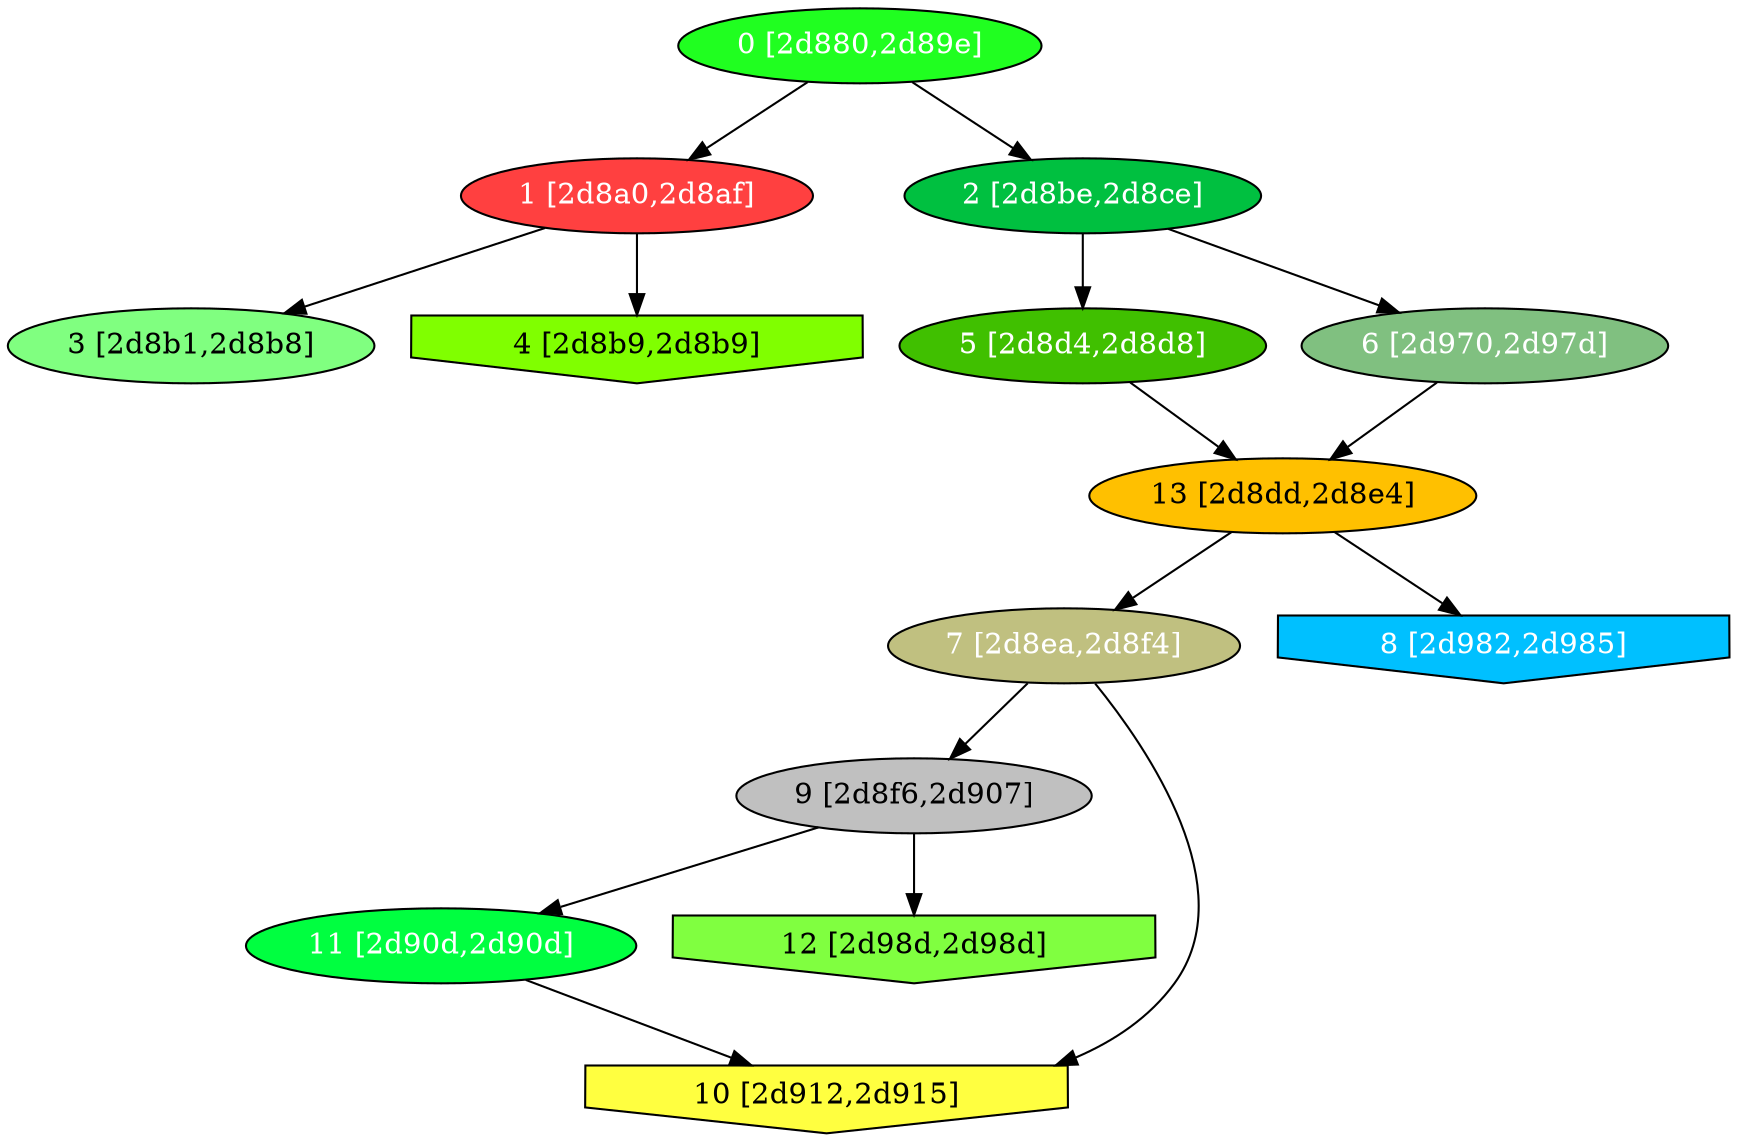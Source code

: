 diGraph libnss3{
	libnss3_0  [style=filled fillcolor="#20FF20" fontcolor="#ffffff" shape=oval label="0 [2d880,2d89e]"]
	libnss3_1  [style=filled fillcolor="#FF4040" fontcolor="#ffffff" shape=oval label="1 [2d8a0,2d8af]"]
	libnss3_2  [style=filled fillcolor="#00C040" fontcolor="#ffffff" shape=oval label="2 [2d8be,2d8ce]"]
	libnss3_3  [style=filled fillcolor="#80FF80" fontcolor="#000000" shape=oval label="3 [2d8b1,2d8b8]"]
	libnss3_4  [style=filled fillcolor="#80FF00" fontcolor="#000000" shape=invhouse label="4 [2d8b9,2d8b9]"]
	libnss3_5  [style=filled fillcolor="#40C000" fontcolor="#ffffff" shape=oval label="5 [2d8d4,2d8d8]"]
	libnss3_6  [style=filled fillcolor="#80C080" fontcolor="#ffffff" shape=oval label="6 [2d970,2d97d]"]
	libnss3_7  [style=filled fillcolor="#C0C080" fontcolor="#ffffff" shape=oval label="7 [2d8ea,2d8f4]"]
	libnss3_8  [style=filled fillcolor="#00C0FF" fontcolor="#ffffff" shape=invhouse label="8 [2d982,2d985]"]
	libnss3_9  [style=filled fillcolor="#C0C0C0" fontcolor="#000000" shape=oval label="9 [2d8f6,2d907]"]
	libnss3_a  [style=filled fillcolor="#FFFF40" fontcolor="#000000" shape=invhouse label="10 [2d912,2d915]"]
	libnss3_b  [style=filled fillcolor="#00FF40" fontcolor="#ffffff" shape=oval label="11 [2d90d,2d90d]"]
	libnss3_c  [style=filled fillcolor="#80FF40" fontcolor="#000000" shape=invhouse label="12 [2d98d,2d98d]"]
	libnss3_d  [style=filled fillcolor="#FFC000" fontcolor="#000000" shape=oval label="13 [2d8dd,2d8e4]"]

	libnss3_0 -> libnss3_1
	libnss3_0 -> libnss3_2
	libnss3_1 -> libnss3_3
	libnss3_1 -> libnss3_4
	libnss3_2 -> libnss3_5
	libnss3_2 -> libnss3_6
	libnss3_5 -> libnss3_d
	libnss3_6 -> libnss3_d
	libnss3_7 -> libnss3_9
	libnss3_7 -> libnss3_a
	libnss3_9 -> libnss3_b
	libnss3_9 -> libnss3_c
	libnss3_b -> libnss3_a
	libnss3_d -> libnss3_7
	libnss3_d -> libnss3_8
}